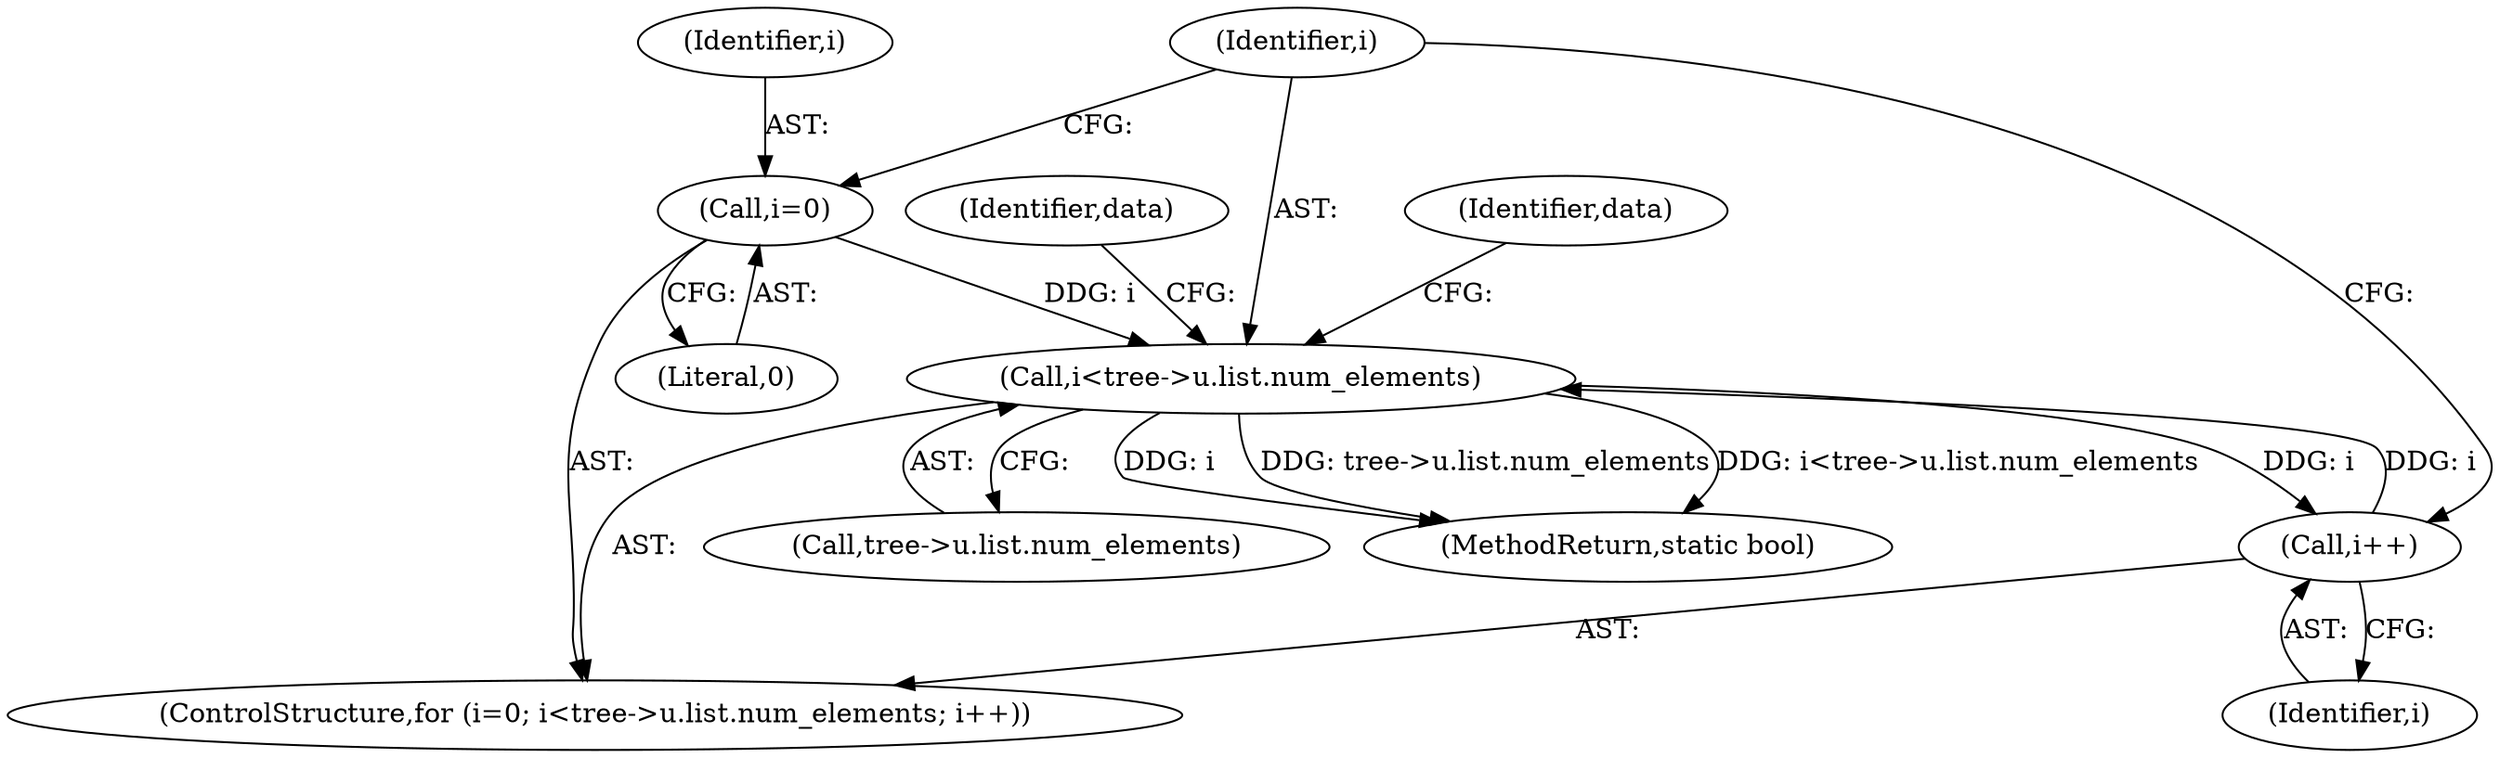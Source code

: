 digraph "0_samba_530d50a1abdcdf4d1775652d4c456c1274d83d8d_1@pointer" {
"1000138" [label="(Call,i<tree->u.list.num_elements)"];
"1000147" [label="(Call,i++)"];
"1000138" [label="(Call,i<tree->u.list.num_elements)"];
"1000135" [label="(Call,i=0)"];
"1000139" [label="(Identifier,i)"];
"1000153" [label="(Identifier,data)"];
"1000134" [label="(ControlStructure,for (i=0; i<tree->u.list.num_elements; i++))"];
"1000140" [label="(Call,tree->u.list.num_elements)"];
"1000820" [label="(MethodReturn,static bool)"];
"1000135" [label="(Call,i=0)"];
"1000148" [label="(Identifier,i)"];
"1000136" [label="(Identifier,i)"];
"1000138" [label="(Call,i<tree->u.list.num_elements)"];
"1000147" [label="(Call,i++)"];
"1000169" [label="(Identifier,data)"];
"1000137" [label="(Literal,0)"];
"1000138" -> "1000134"  [label="AST: "];
"1000138" -> "1000140"  [label="CFG: "];
"1000139" -> "1000138"  [label="AST: "];
"1000140" -> "1000138"  [label="AST: "];
"1000153" -> "1000138"  [label="CFG: "];
"1000169" -> "1000138"  [label="CFG: "];
"1000138" -> "1000820"  [label="DDG: i"];
"1000138" -> "1000820"  [label="DDG: tree->u.list.num_elements"];
"1000138" -> "1000820"  [label="DDG: i<tree->u.list.num_elements"];
"1000147" -> "1000138"  [label="DDG: i"];
"1000135" -> "1000138"  [label="DDG: i"];
"1000138" -> "1000147"  [label="DDG: i"];
"1000147" -> "1000134"  [label="AST: "];
"1000147" -> "1000148"  [label="CFG: "];
"1000148" -> "1000147"  [label="AST: "];
"1000139" -> "1000147"  [label="CFG: "];
"1000135" -> "1000134"  [label="AST: "];
"1000135" -> "1000137"  [label="CFG: "];
"1000136" -> "1000135"  [label="AST: "];
"1000137" -> "1000135"  [label="AST: "];
"1000139" -> "1000135"  [label="CFG: "];
}
